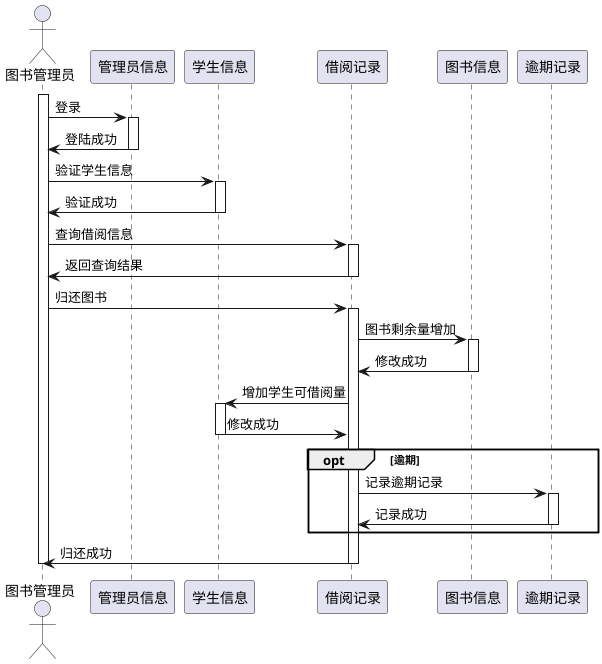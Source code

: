 @startuml
actor 图书管理员
activate 图书管理员
图书管理员->管理员信息:登录
activate 管理员信息
管理员信息->图书管理员:登陆成功
deactivate 管理员信息
图书管理员->学生信息:验证学生信息
activate 学生信息
学生信息->图书管理员:验证成功
deactivate 学生信息
图书管理员->借阅记录:查询借阅信息
activate 借阅记录
借阅记录->图书管理员:返回查询结果
deactivate 借阅记录
图书管理员->借阅记录:归还图书
activate 借阅记录
借阅记录->图书信息:图书剩余量增加
activate 图书信息
图书信息->借阅记录:修改成功
deactivate 图书信息
借阅记录->学生信息:增加学生可借阅量
activate 学生信息
学生信息->借阅记录:修改成功
deactivate 学生信息
opt 逾期
    借阅记录->逾期记录:记录逾期记录
    activate 逾期记录
    逾期记录->借阅记录:记录成功
    deactivate 逾期记录
end
借阅记录->图书管理员:归还成功
deactivate 借阅记录
deactivate 图书管理员
@enduml
